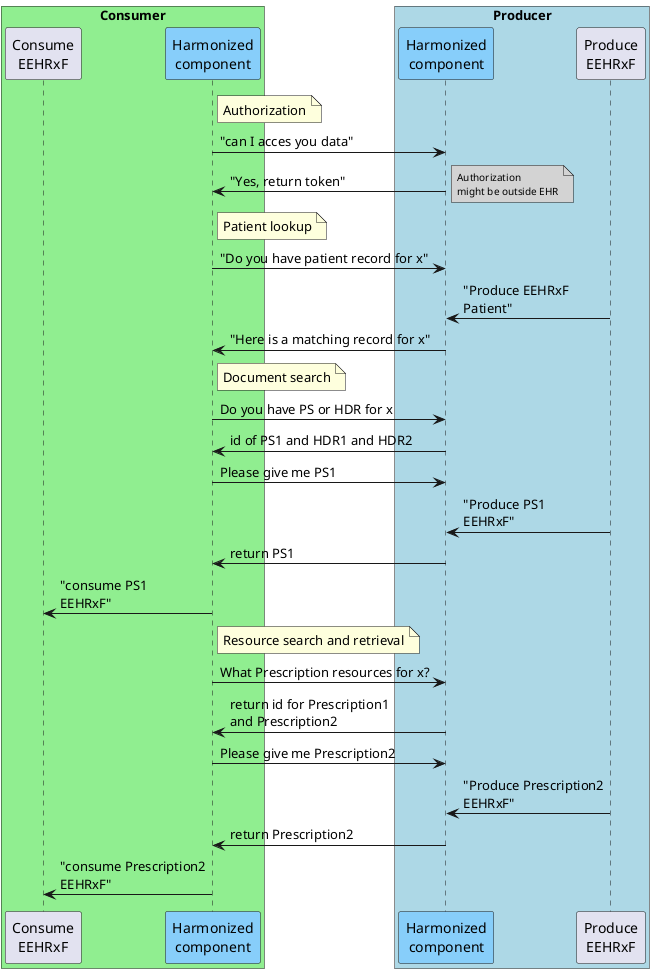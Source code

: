 @startuml

box "Consumer" #lightgreen
  participant "Consume\nEEHRxF" as cons
  participant "Harmonized\ncomponent" as harmonized1 #lightskyblue
end box


box "Producer" #lightblue
  participant "Harmonized\ncomponent" as harmonized2 #lightskyblue
  participant "Produce\nEEHRxF" as prod
end box

note right of harmonized1: Authorization

harmonized1 -> harmonized2 : "can I acces you data"
harmonized1 <- harmonized2 : "Yes, return token"
note right #lightgray: <size:10>Authorization\n<size:10>might be outside EHR</size>

note right of harmonized1: Patient lookup

harmonized1 -> harmonized2 : "Do you have patient record for x"
prod -> harmonized2 : "Produce EEHRxF\nPatient"
harmonized1 <- harmonized2 : "Here is a matching record for x"

note right of harmonized1: Document search

harmonized1 -> harmonized2 : Do you have PS or HDR for x
harmonized1 <- harmonized2 : id of PS1 and HDR1 and HDR2
harmonized1 -> harmonized2 : Please give me PS1
prod -> harmonized2 : "Produce PS1\nEEHRxF"
harmonized1 <- harmonized2 : return PS1
harmonized1 -> cons : "consume PS1\nEEHRxF"

note right of harmonized1: Resource search and retrieval

harmonized1 -> harmonized2 : What Prescription resources for x?
harmonized1 <- harmonized2 : return id for Prescription1\nand Prescription2
harmonized1 -> harmonized2 : Please give me Prescription2
prod -> harmonized2 : "Produce Prescription2\nEEHRxF"
harmonized1 <- harmonized2 : return Prescription2
harmonized1 -> cons : "consume Prescription2\nEEHRxF"

@enduml